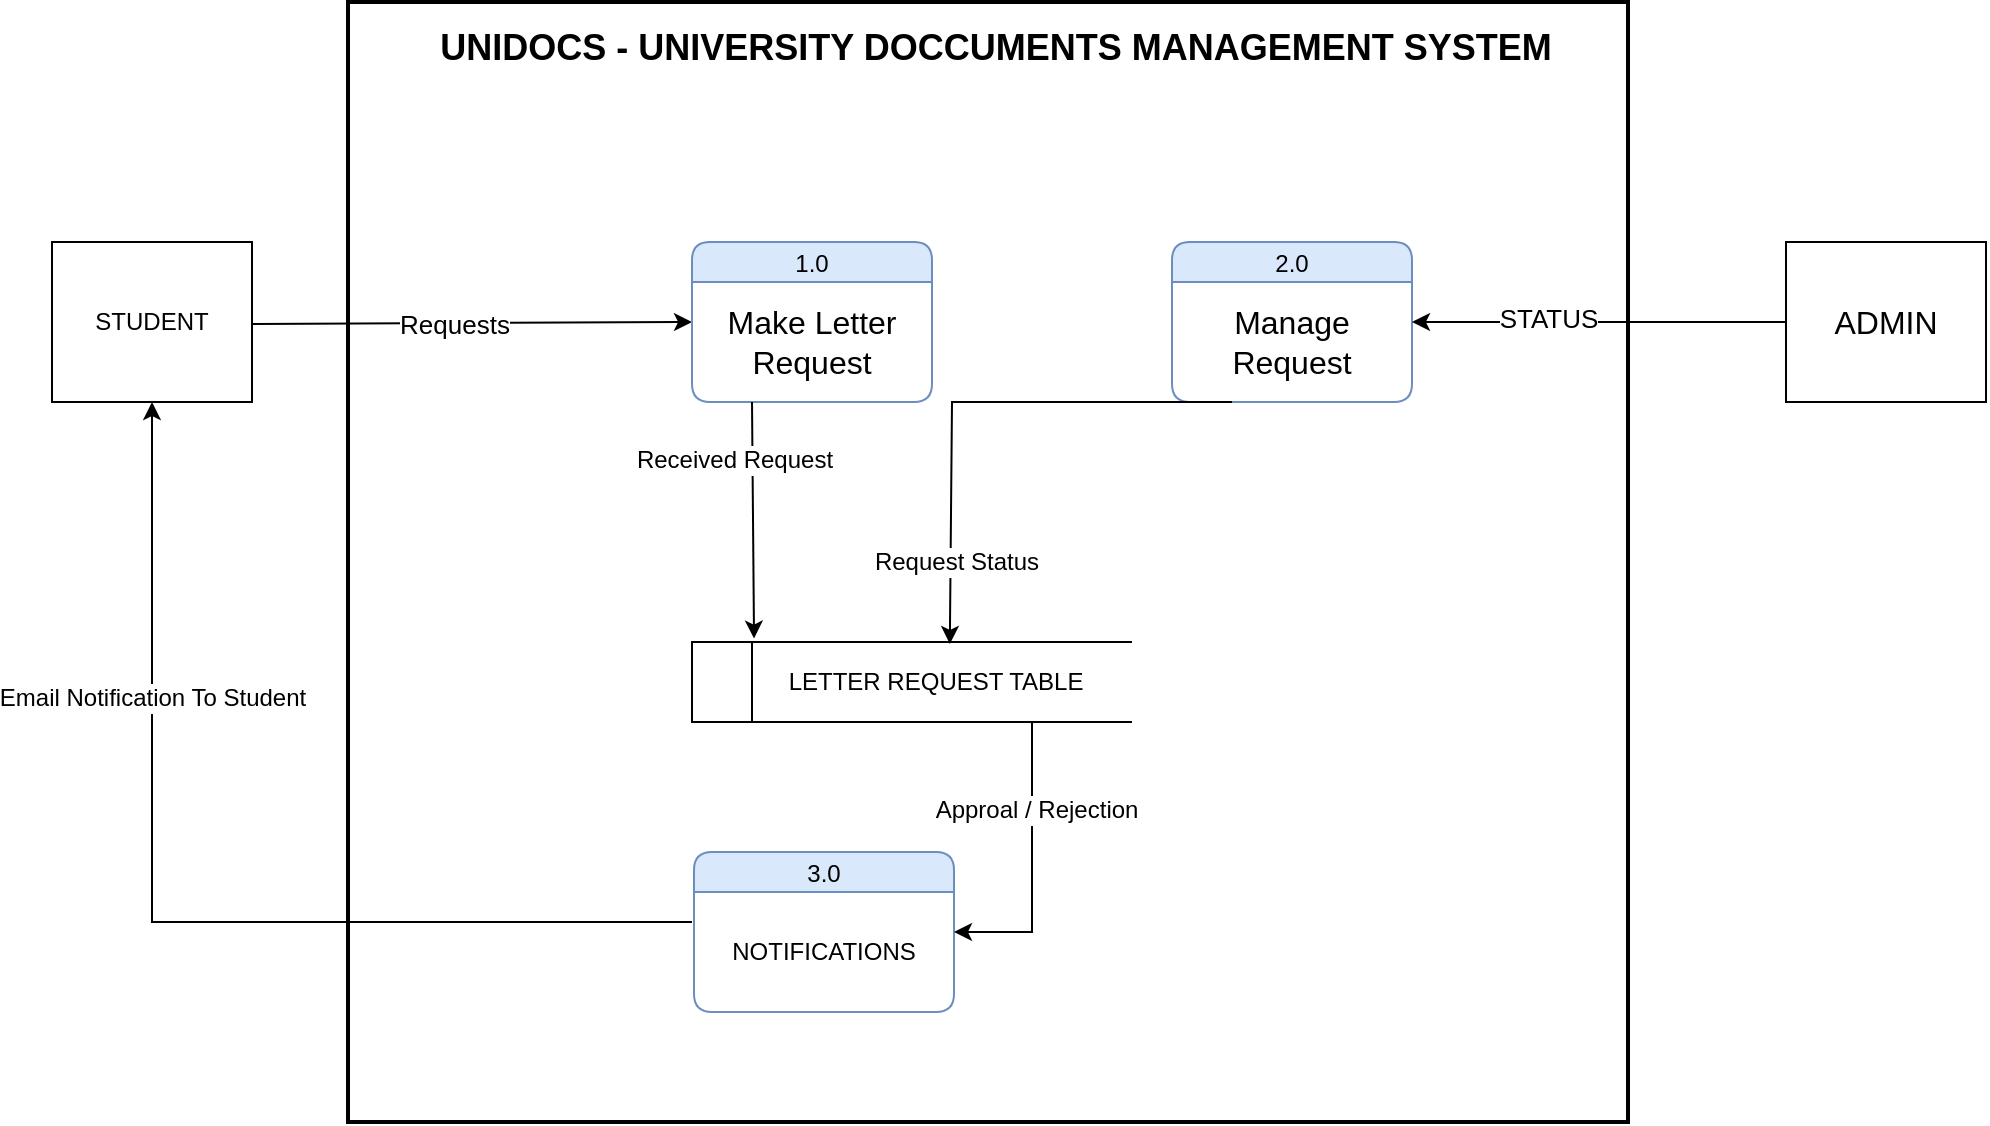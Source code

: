 <mxfile version="28.0.6">
  <diagram name="Page-1" id="mktutAsB9isSmNZrhaOO">
    <mxGraphModel dx="962" dy="1708" grid="1" gridSize="10" guides="1" tooltips="1" connect="1" arrows="1" fold="1" page="1" pageScale="1" pageWidth="850" pageHeight="1100" math="0" shadow="0">
      <root>
        <mxCell id="0" />
        <mxCell id="1" parent="0" />
        <mxCell id="_h7RTmxXVJZthWn5xiGl-32" value="" style="rounded=0;whiteSpace=wrap;html=1;fillColor=none;strokeWidth=2;" vertex="1" parent="1">
          <mxGeometry x="218" width="640" height="560" as="geometry" />
        </mxCell>
        <mxCell id="_h7RTmxXVJZthWn5xiGl-16" value="" style="endArrow=classic;html=1;rounded=0;entryX=0.5;entryY=1;entryDx=0;entryDy=0;" edge="1" parent="1" target="_h7RTmxXVJZthWn5xiGl-4">
          <mxGeometry width="50" height="50" relative="1" as="geometry">
            <mxPoint x="390" y="460" as="sourcePoint" />
            <mxPoint x="120" y="200" as="targetPoint" />
            <Array as="points">
              <mxPoint x="370" y="460" />
              <mxPoint x="340" y="460" />
              <mxPoint x="290" y="460" />
              <mxPoint x="120" y="460" />
            </Array>
          </mxGeometry>
        </mxCell>
        <mxCell id="_h7RTmxXVJZthWn5xiGl-30" value="&lt;font style=&quot;font-size: 12px;&quot;&gt;Email Notification To Student&lt;/font&gt;" style="edgeLabel;html=1;align=center;verticalAlign=middle;resizable=0;points=[];" vertex="1" connectable="0" parent="_h7RTmxXVJZthWn5xiGl-16">
          <mxGeometry x="0.442" relative="1" as="geometry">
            <mxPoint as="offset" />
          </mxGeometry>
        </mxCell>
        <mxCell id="_h7RTmxXVJZthWn5xiGl-4" value="STUDENT" style="html=1;dashed=0;whiteSpace=wrap;" vertex="1" parent="1">
          <mxGeometry x="70" y="120" width="100" height="80" as="geometry" />
        </mxCell>
        <mxCell id="_h7RTmxXVJZthWn5xiGl-5" value="" style="endArrow=classic;html=1;rounded=0;exitX=1;exitY=0.5;exitDx=0;exitDy=0;entryX=0;entryY=0.5;entryDx=0;entryDy=0;" edge="1" parent="1" target="_h7RTmxXVJZthWn5xiGl-8">
          <mxGeometry width="50" height="50" relative="1" as="geometry">
            <mxPoint x="170" y="161" as="sourcePoint" />
            <mxPoint x="380" y="160" as="targetPoint" />
          </mxGeometry>
        </mxCell>
        <mxCell id="_h7RTmxXVJZthWn5xiGl-26" value="&lt;font style=&quot;font-size: 13px;&quot;&gt;Requests&lt;/font&gt;" style="edgeLabel;html=1;align=center;verticalAlign=middle;resizable=0;points=[];" vertex="1" connectable="0" parent="_h7RTmxXVJZthWn5xiGl-5">
          <mxGeometry x="-0.277" relative="1" as="geometry">
            <mxPoint x="21" as="offset" />
          </mxGeometry>
        </mxCell>
        <mxCell id="_h7RTmxXVJZthWn5xiGl-8" value="1.0" style="swimlane;fontStyle=0;childLayout=stackLayout;horizontal=1;startSize=20;fillColor=#dae8fc;horizontalStack=0;resizeParent=1;resizeParentMax=0;resizeLast=0;collapsible=0;marginBottom=0;swimlaneFillColor=#ffffff;rounded=1;strokeColor=#6c8ebf;" vertex="1" parent="1">
          <mxGeometry x="390" y="120" width="120" height="80" as="geometry" />
        </mxCell>
        <mxCell id="_h7RTmxXVJZthWn5xiGl-20" value="&lt;font style=&quot;font-size: 16px;&quot;&gt;Make Letter Request&lt;/font&gt;" style="text;strokeColor=none;align=center;fillColor=none;html=1;verticalAlign=middle;whiteSpace=wrap;rounded=0;" vertex="1" parent="_h7RTmxXVJZthWn5xiGl-8">
          <mxGeometry y="20" width="120" height="60" as="geometry" />
        </mxCell>
        <mxCell id="_h7RTmxXVJZthWn5xiGl-9" value="" style="endArrow=classic;html=1;rounded=0;entryX=0.141;entryY=-0.043;entryDx=0;entryDy=0;entryPerimeter=0;strokeWidth=1;exitX=0.25;exitY=1;exitDx=0;exitDy=0;" edge="1" parent="1" source="_h7RTmxXVJZthWn5xiGl-8" target="_h7RTmxXVJZthWn5xiGl-10">
          <mxGeometry width="50" height="50" relative="1" as="geometry">
            <mxPoint x="400" y="201" as="sourcePoint" />
            <mxPoint x="404.06" y="320" as="targetPoint" />
          </mxGeometry>
        </mxCell>
        <mxCell id="_h7RTmxXVJZthWn5xiGl-27" value="&lt;font style=&quot;font-size: 12px;&quot;&gt;Received&amp;nbsp;&lt;/font&gt;&lt;span style=&quot;font-size: 12px; background-color: light-dark(#ffffff, var(--ge-dark-color, #121212)); color: light-dark(rgb(0, 0, 0), rgb(255, 255, 255));&quot;&gt;Request&lt;/span&gt;" style="edgeLabel;html=1;align=center;verticalAlign=middle;resizable=0;points=[];" vertex="1" connectable="0" parent="_h7RTmxXVJZthWn5xiGl-9">
          <mxGeometry x="-0.186" y="-1" relative="1" as="geometry">
            <mxPoint x="-9" y="-19" as="offset" />
          </mxGeometry>
        </mxCell>
        <mxCell id="_h7RTmxXVJZthWn5xiGl-10" value="&amp;nbsp; &amp;nbsp; &amp;nbsp; &amp;nbsp; &amp;nbsp; &amp;nbsp; &amp;nbsp;LETTER REQUEST TABLE" style="html=1;dashed=0;whiteSpace=wrap;shape=mxgraph.dfd.dataStoreID;align=left;spacingLeft=3;points=[[0,0],[0.5,0],[1,0],[0,0.5],[1,0.5],[0,1],[0.5,1],[1,1]];" vertex="1" parent="1">
          <mxGeometry x="390" y="320" width="220" height="40" as="geometry" />
        </mxCell>
        <mxCell id="_h7RTmxXVJZthWn5xiGl-11" value="3.0" style="swimlane;fontStyle=0;childLayout=stackLayout;horizontal=1;startSize=20;fillColor=#dae8fc;horizontalStack=0;resizeParent=1;resizeParentMax=0;resizeLast=0;collapsible=0;marginBottom=0;swimlaneFillColor=#ffffff;rounded=1;strokeColor=#6c8ebf;" vertex="1" parent="1">
          <mxGeometry x="391" y="425" width="130" height="80" as="geometry" />
        </mxCell>
        <mxCell id="_h7RTmxXVJZthWn5xiGl-21" value="NOTIFICATIONS" style="text;strokeColor=none;align=center;fillColor=none;html=1;verticalAlign=middle;whiteSpace=wrap;rounded=0;" vertex="1" parent="_h7RTmxXVJZthWn5xiGl-11">
          <mxGeometry y="20" width="130" height="60" as="geometry" />
        </mxCell>
        <mxCell id="_h7RTmxXVJZthWn5xiGl-12" value="2.0" style="swimlane;fontStyle=0;childLayout=stackLayout;horizontal=1;startSize=20;fillColor=#dae8fc;horizontalStack=0;resizeParent=1;resizeParentMax=0;resizeLast=0;collapsible=0;marginBottom=0;swimlaneFillColor=#ffffff;rounded=1;strokeColor=#6c8ebf;" vertex="1" parent="1">
          <mxGeometry x="630" y="120" width="120" height="80" as="geometry" />
        </mxCell>
        <mxCell id="_h7RTmxXVJZthWn5xiGl-18" value="&lt;font style=&quot;font-size: 16px;&quot;&gt;Manage Request&lt;/font&gt;" style="text;strokeColor=none;align=center;fillColor=none;html=1;verticalAlign=middle;whiteSpace=wrap;rounded=0;" vertex="1" parent="_h7RTmxXVJZthWn5xiGl-12">
          <mxGeometry y="20" width="120" height="60" as="geometry" />
        </mxCell>
        <mxCell id="_h7RTmxXVJZthWn5xiGl-13" value="&lt;font style=&quot;font-size: 16px;&quot;&gt;ADMIN&lt;/font&gt;" style="html=1;dashed=0;whiteSpace=wrap;" vertex="1" parent="1">
          <mxGeometry x="937" y="120" width="100" height="80" as="geometry" />
        </mxCell>
        <mxCell id="_h7RTmxXVJZthWn5xiGl-14" value="" style="endArrow=classic;html=1;rounded=0;entryX=1;entryY=0.5;entryDx=0;entryDy=0;exitX=0;exitY=0.5;exitDx=0;exitDy=0;" edge="1" parent="1" source="_h7RTmxXVJZthWn5xiGl-13" target="_h7RTmxXVJZthWn5xiGl-12">
          <mxGeometry width="50" height="50" relative="1" as="geometry">
            <mxPoint x="570" y="280" as="sourcePoint" />
            <mxPoint x="620" y="230" as="targetPoint" />
          </mxGeometry>
        </mxCell>
        <mxCell id="_h7RTmxXVJZthWn5xiGl-22" value="STATUS" style="edgeLabel;html=1;align=center;verticalAlign=middle;resizable=0;points=[];fontSize=13;" vertex="1" connectable="0" parent="_h7RTmxXVJZthWn5xiGl-14">
          <mxGeometry x="-0.082" y="-2" relative="1" as="geometry">
            <mxPoint x="-33" as="offset" />
          </mxGeometry>
        </mxCell>
        <mxCell id="_h7RTmxXVJZthWn5xiGl-15" value="" style="endArrow=classic;html=1;rounded=0;entryX=0.586;entryY=0.025;entryDx=0;entryDy=0;entryPerimeter=0;exitX=0.25;exitY=1;exitDx=0;exitDy=0;strokeWidth=1;" edge="1" parent="1" source="_h7RTmxXVJZthWn5xiGl-12" target="_h7RTmxXVJZthWn5xiGl-10">
          <mxGeometry width="50" height="50" relative="1" as="geometry">
            <mxPoint x="611" y="199" as="sourcePoint" />
            <mxPoint x="521.02" y="359" as="targetPoint" />
            <Array as="points">
              <mxPoint x="520" y="200" />
            </Array>
          </mxGeometry>
        </mxCell>
        <mxCell id="_h7RTmxXVJZthWn5xiGl-28" value="&lt;font style=&quot;font-size: 12px;&quot;&gt;Request Status&lt;/font&gt;" style="edgeLabel;html=1;align=center;verticalAlign=middle;resizable=0;points=[];" vertex="1" connectable="0" parent="_h7RTmxXVJZthWn5xiGl-15">
          <mxGeometry x="0.65" y="-1" relative="1" as="geometry">
            <mxPoint x="3" y="4" as="offset" />
          </mxGeometry>
        </mxCell>
        <mxCell id="_h7RTmxXVJZthWn5xiGl-17" value="" style="endArrow=classic;html=1;rounded=0;entryX=1;entryY=0.5;entryDx=0;entryDy=0;" edge="1" parent="1" target="_h7RTmxXVJZthWn5xiGl-11">
          <mxGeometry width="50" height="50" relative="1" as="geometry">
            <mxPoint x="560" y="360" as="sourcePoint" />
            <mxPoint x="590" y="320" as="targetPoint" />
            <Array as="points">
              <mxPoint x="560" y="465" />
            </Array>
          </mxGeometry>
        </mxCell>
        <mxCell id="_h7RTmxXVJZthWn5xiGl-29" value="&lt;font style=&quot;font-size: 12px;&quot;&gt;Approal / Rejection&lt;/font&gt;" style="edgeLabel;html=1;align=center;verticalAlign=middle;resizable=0;points=[];" vertex="1" connectable="0" parent="_h7RTmxXVJZthWn5xiGl-17">
          <mxGeometry x="-0.391" y="2" relative="1" as="geometry">
            <mxPoint as="offset" />
          </mxGeometry>
        </mxCell>
        <mxCell id="_h7RTmxXVJZthWn5xiGl-33" value="&lt;font style=&quot;font-size: 18px;&quot;&gt;&lt;b style=&quot;&quot;&gt;UNIDOCS - UNIVERSITY DOCCUMENTS MANAGEMENT SYSTEM&lt;/b&gt;&lt;/font&gt;" style="text;strokeColor=none;align=center;fillColor=none;html=1;verticalAlign=middle;whiteSpace=wrap;rounded=0;" vertex="1" parent="1">
          <mxGeometry x="242" y="8" width="600" height="30" as="geometry" />
        </mxCell>
      </root>
    </mxGraphModel>
  </diagram>
</mxfile>
